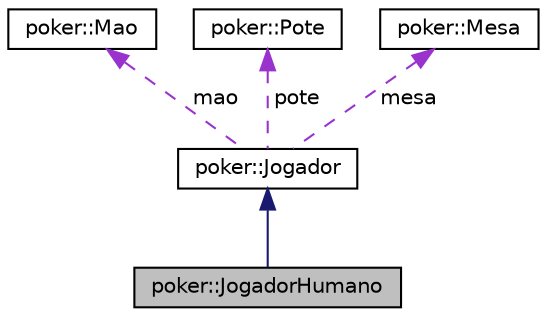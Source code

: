 digraph "poker::JogadorHumano"
{
  edge [fontname="Helvetica",fontsize="10",labelfontname="Helvetica",labelfontsize="10"];
  node [fontname="Helvetica",fontsize="10",shape=record];
  Node2 [label="poker::JogadorHumano",height=0.2,width=0.4,color="black", fillcolor="grey75", style="filled", fontcolor="black"];
  Node3 -> Node2 [dir="back",color="midnightblue",fontsize="10",style="solid",fontname="Helvetica"];
  Node3 [label="poker::Jogador",height=0.2,width=0.4,color="black", fillcolor="white", style="filled",URL="$classpoker_1_1Jogador.html"];
  Node4 -> Node3 [dir="back",color="darkorchid3",fontsize="10",style="dashed",label=" mao" ,fontname="Helvetica"];
  Node4 [label="poker::Mao",height=0.2,width=0.4,color="black", fillcolor="white", style="filled",URL="$classpoker_1_1Mao.html"];
  Node5 -> Node3 [dir="back",color="darkorchid3",fontsize="10",style="dashed",label=" pote" ,fontname="Helvetica"];
  Node5 [label="poker::Pote",height=0.2,width=0.4,color="black", fillcolor="white", style="filled",URL="$classpoker_1_1Pote.html"];
  Node6 -> Node3 [dir="back",color="darkorchid3",fontsize="10",style="dashed",label=" mesa" ,fontname="Helvetica"];
  Node6 [label="poker::Mesa",height=0.2,width=0.4,color="black", fillcolor="white", style="filled",URL="$classpoker_1_1Mesa.html"];
}
